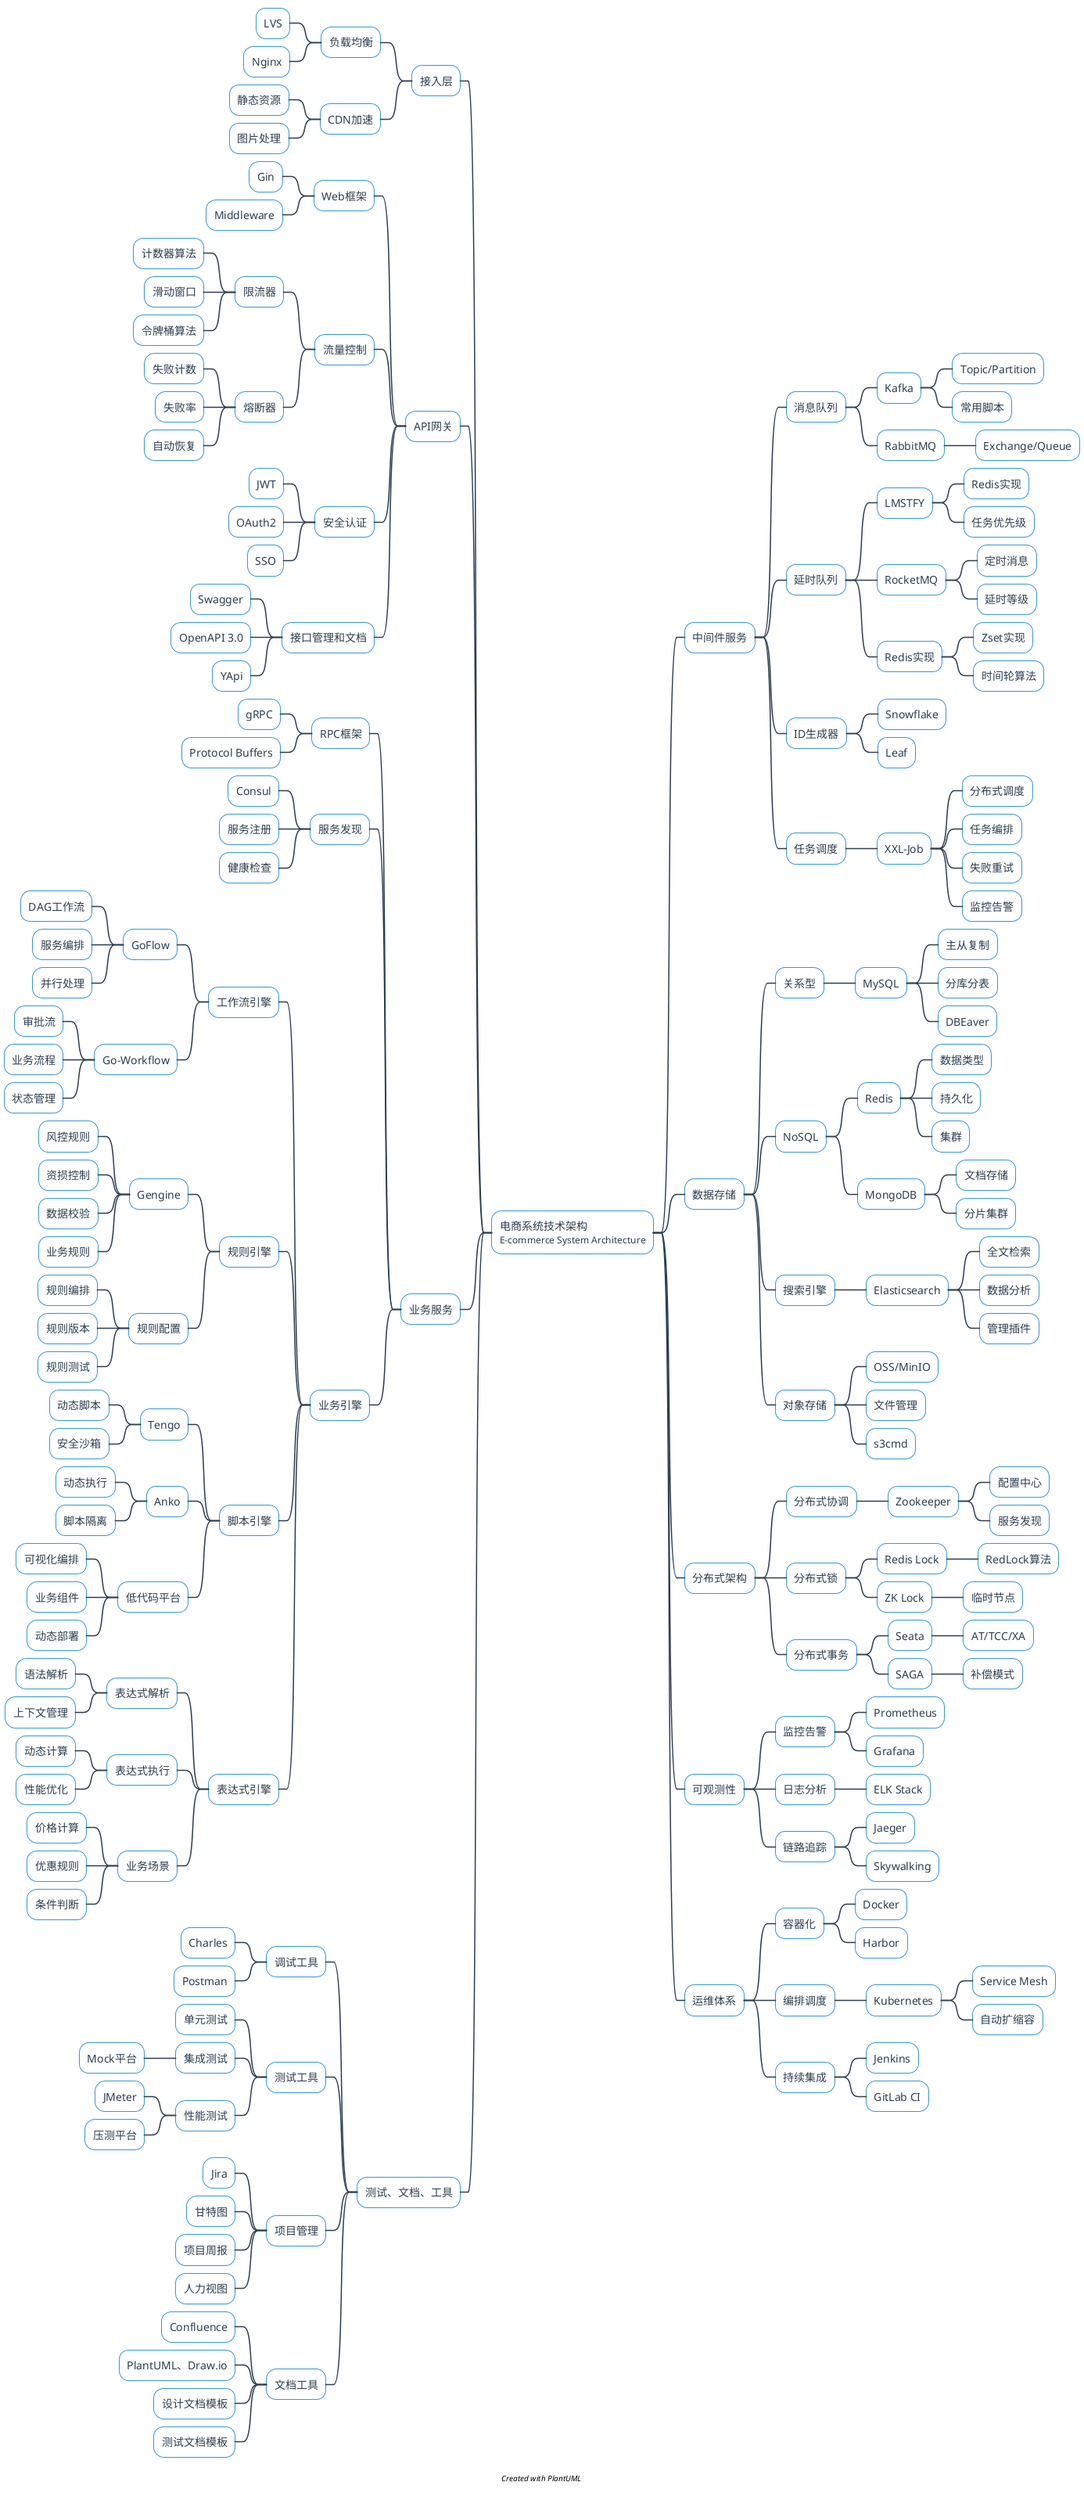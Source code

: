 @startmindmap
!theme plain
skinparam {
    /'BackgroundColor transparent'/
    ArrowColor #2C3E50
    BorderColor #2C3E50
    FontColor #2C3E50
    FontName "Microsoft YaHei"
    
    MinimapBorderColor #2C3E50
    MinimapBackgroundColor transparent
    
    NodeBackgroundColor #FFFFFF
    NodeBorderColor #3498DB
    NodeFontColor #2C3E50
    NodeFontSize 14
    
    RootNodeBackgroundColor #3498DB
    RootNodeBorderColor #2980B9
    RootNodeFontColor #FFFFFF
    RootNodeFontSize 16
    
    ArrowThickness 1.5
    Padding 10
    Margin 5
    HorizontalAlignment center
}

+ 电商系统技术架构\n<size:12>E-commerce System Architecture</size>

'左侧：业务层
-- 接入层
--- 负载均衡
---- LVS
---- Nginx
--- CDN加速
---- 静态资源
---- 图片处理

-- API网关
--- Web框架
---- Gin
---- Middleware
--- 流量控制
---- 限流器
----- 计数器算法
----- 滑动窗口
----- 令牌桶算法
---- 熔断器
----- 失败计数
----- 失败率
----- 自动恢复
--- 安全认证
---- JWT
---- OAuth2
---- SSO
--- 接口管理和文档
---- Swagger
---- OpenAPI 3.0
---- YApi

-- 业务服务
--- RPC框架
---- gRPC
---- Protocol Buffers
--- 服务发现
---- Consul
---- 服务注册
---- 健康检查
--- 业务引擎
---- 工作流引擎
----- GoFlow
------ DAG工作流
------ 服务编排
------ 并行处理
----- Go-Workflow
------ 审批流
------ 业务流程
------ 状态管理
---- 规则引擎
----- Gengine
------ 风控规则
------ 资损控制
------ 数据校验
------ 业务规则
----- 规则配置
------ 规则编排
------ 规则版本
------ 规则测试
---- 脚本引擎
----- Tengo
------ 动态脚本
------ 安全沙箱
----- Anko
------ 动态执行
------ 脚本隔离
----- 低代码平台
------ 可视化编排
------ 业务组件
------ 动态部署
---- 表达式引擎
----- 表达式解析
------ 语法解析
------ 上下文管理
----- 表达式执行
------ 动态计算
------ 性能优化
----- 业务场景
------ 价格计算
------ 优惠规则
------ 条件判断

-- 测试、文档、工具
--- 调试工具
---- Charles
---- Postman

--- 测试工具
---- 单元测试
---- 集成测试
----- Mock平台
---- 性能测试
----- JMeter
----- 压测平台

--- 项目管理
---- Jira
---- 甘特图
---- 项目周报
---- 人力视图


--- 文档工具
---- Confluence
---- PlantUML、Draw.io
---- 设计文档模板
---- 测试文档模板


++ 中间件服务
+++ 消息队列
++++ Kafka
+++++ Topic/Partition
+++++ 常用脚本
++++ RabbitMQ
+++++ Exchange/Queue
+++ 延时队列
++++ LMSTFY
+++++ Redis实现
+++++ 任务优先级
++++ RocketMQ
+++++ 定时消息
+++++ 延时等级
++++ Redis实现
+++++ Zset实现
+++++ 时间轮算法
+++ ID生成器
++++ Snowflake
++++ Leaf
+++ 任务调度
++++ XXL-Job
+++++ 分布式调度
+++++ 任务编排
+++++ 失败重试
+++++ 监控告警

++ 数据存储
+++ 关系型
++++ MySQL
+++++ 主从复制
+++++ 分库分表
+++++ DBEaver
+++ NoSQL
++++ Redis
+++++ 数据类型
+++++ 持久化
+++++ 集群
++++ MongoDB
+++++ 文档存储
+++++ 分片集群
+++ 搜索引擎
++++ Elasticsearch
+++++ 全文检索
+++++ 数据分析
+++++ 管理插件
+++ 对象存储
++++ OSS/MinIO
++++ 文件管理
++++ s3cmd

'右侧：基础设施和存储层
++ 分布式架构
+++ 分布式协调
++++ Zookeeper
+++++ 配置中心
+++++ 服务发现
+++ 分布式锁
++++ Redis Lock
+++++ RedLock算法
++++ ZK Lock
+++++ 临时节点
+++ 分布式事务
++++ Seata
+++++ AT/TCC/XA
++++ SAGA
+++++ 补偿模式

++ 可观测性
+++ 监控告警
++++ Prometheus
++++ Grafana
+++ 日志分析
++++ ELK Stack
+++ 链路追踪
++++ Jaeger
++++ Skywalking

++ 运维体系
+++ 容器化
++++ Docker
++++ Harbor
+++ 编排调度
++++ Kubernetes
+++++ Service Mesh
+++++ 自动扩缩容
+++ 持续集成
++++ Jenkins
++++ GitLab CI


center footer <i>Created with PlantUML</i>
@endmindmap 